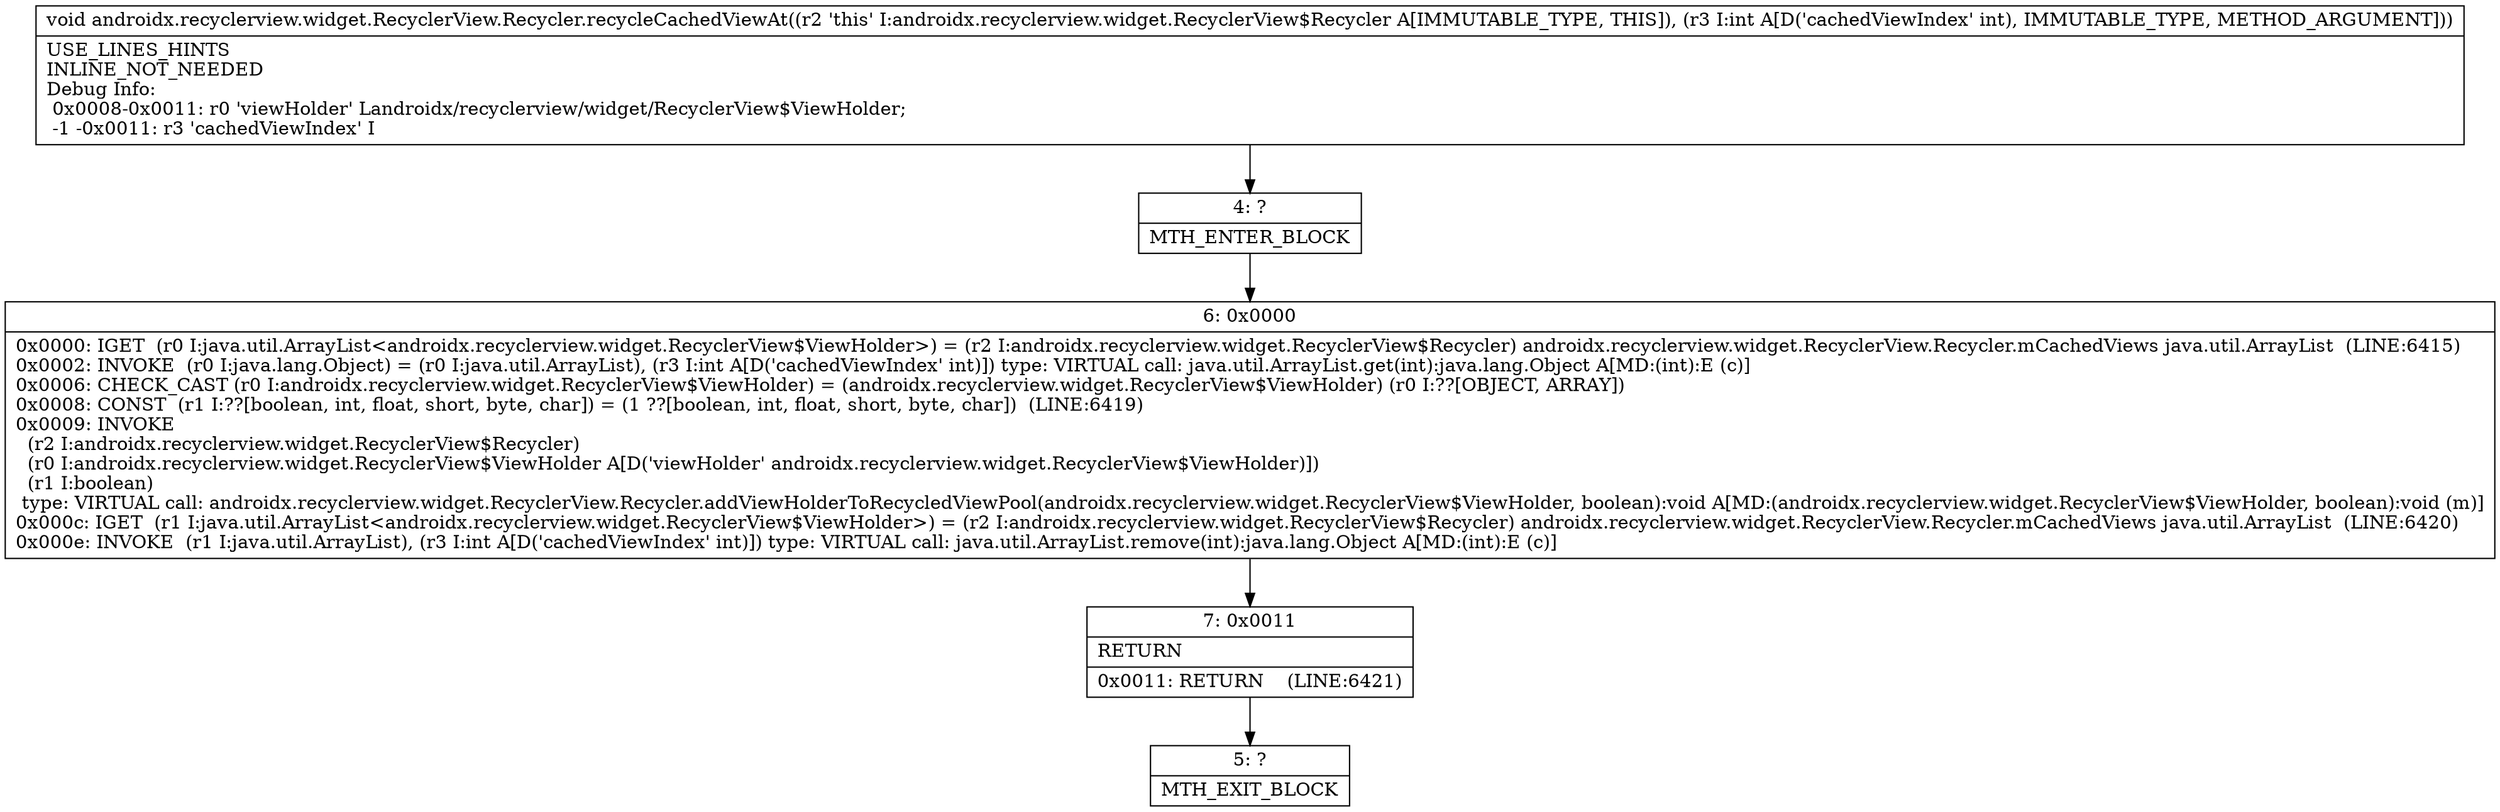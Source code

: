 digraph "CFG forandroidx.recyclerview.widget.RecyclerView.Recycler.recycleCachedViewAt(I)V" {
Node_4 [shape=record,label="{4\:\ ?|MTH_ENTER_BLOCK\l}"];
Node_6 [shape=record,label="{6\:\ 0x0000|0x0000: IGET  (r0 I:java.util.ArrayList\<androidx.recyclerview.widget.RecyclerView$ViewHolder\>) = (r2 I:androidx.recyclerview.widget.RecyclerView$Recycler) androidx.recyclerview.widget.RecyclerView.Recycler.mCachedViews java.util.ArrayList  (LINE:6415)\l0x0002: INVOKE  (r0 I:java.lang.Object) = (r0 I:java.util.ArrayList), (r3 I:int A[D('cachedViewIndex' int)]) type: VIRTUAL call: java.util.ArrayList.get(int):java.lang.Object A[MD:(int):E (c)]\l0x0006: CHECK_CAST (r0 I:androidx.recyclerview.widget.RecyclerView$ViewHolder) = (androidx.recyclerview.widget.RecyclerView$ViewHolder) (r0 I:??[OBJECT, ARRAY]) \l0x0008: CONST  (r1 I:??[boolean, int, float, short, byte, char]) = (1 ??[boolean, int, float, short, byte, char])  (LINE:6419)\l0x0009: INVOKE  \l  (r2 I:androidx.recyclerview.widget.RecyclerView$Recycler)\l  (r0 I:androidx.recyclerview.widget.RecyclerView$ViewHolder A[D('viewHolder' androidx.recyclerview.widget.RecyclerView$ViewHolder)])\l  (r1 I:boolean)\l type: VIRTUAL call: androidx.recyclerview.widget.RecyclerView.Recycler.addViewHolderToRecycledViewPool(androidx.recyclerview.widget.RecyclerView$ViewHolder, boolean):void A[MD:(androidx.recyclerview.widget.RecyclerView$ViewHolder, boolean):void (m)]\l0x000c: IGET  (r1 I:java.util.ArrayList\<androidx.recyclerview.widget.RecyclerView$ViewHolder\>) = (r2 I:androidx.recyclerview.widget.RecyclerView$Recycler) androidx.recyclerview.widget.RecyclerView.Recycler.mCachedViews java.util.ArrayList  (LINE:6420)\l0x000e: INVOKE  (r1 I:java.util.ArrayList), (r3 I:int A[D('cachedViewIndex' int)]) type: VIRTUAL call: java.util.ArrayList.remove(int):java.lang.Object A[MD:(int):E (c)]\l}"];
Node_7 [shape=record,label="{7\:\ 0x0011|RETURN\l|0x0011: RETURN    (LINE:6421)\l}"];
Node_5 [shape=record,label="{5\:\ ?|MTH_EXIT_BLOCK\l}"];
MethodNode[shape=record,label="{void androidx.recyclerview.widget.RecyclerView.Recycler.recycleCachedViewAt((r2 'this' I:androidx.recyclerview.widget.RecyclerView$Recycler A[IMMUTABLE_TYPE, THIS]), (r3 I:int A[D('cachedViewIndex' int), IMMUTABLE_TYPE, METHOD_ARGUMENT]))  | USE_LINES_HINTS\lINLINE_NOT_NEEDED\lDebug Info:\l  0x0008\-0x0011: r0 'viewHolder' Landroidx\/recyclerview\/widget\/RecyclerView$ViewHolder;\l  \-1 \-0x0011: r3 'cachedViewIndex' I\l}"];
MethodNode -> Node_4;Node_4 -> Node_6;
Node_6 -> Node_7;
Node_7 -> Node_5;
}

